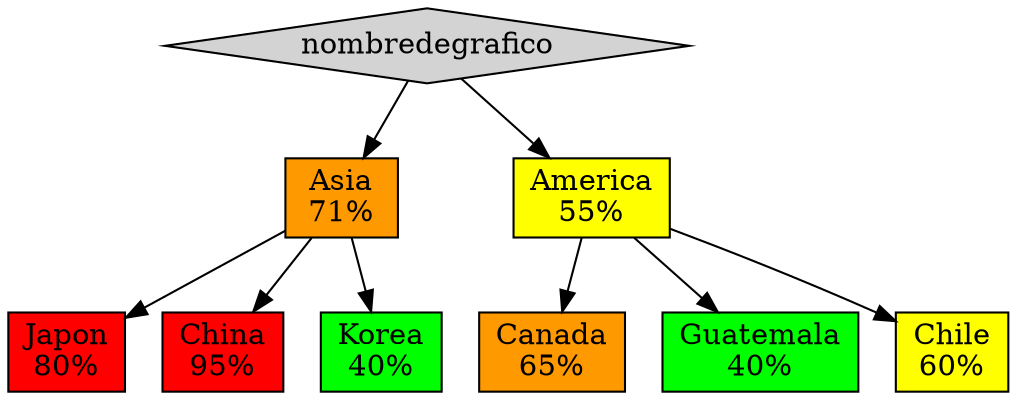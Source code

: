digraph Grafo {
node [shape=box, style=filled];
n0 [label= "nombredegrafico", shape=diamond];
n1 [label="Asia\n71%", fillcolor="#FF9900"];
n2 [label="America\n55%", fillcolor="#FFFF00"];
n3 [label="Japon\n80%", fillcolor="#FF0000"];
n4 [label="China\n95%", fillcolor="#FF0000"];
n5 [label="Korea\n40%", fillcolor="#00FF00"];
n6 [label="Canada\n65%", fillcolor="#FF9900"];
n7 [label="Guatemala\n40%", fillcolor="#00FF00"];
n8 [label="Chile\n60%", fillcolor="#FFFF00"];
n0 -> n1;
n0 -> n2;
n1 -> n3;
n1 -> n4;
n1 -> n5;
n2 -> n6;
n2 -> n7;
n2 -> n8;
}
